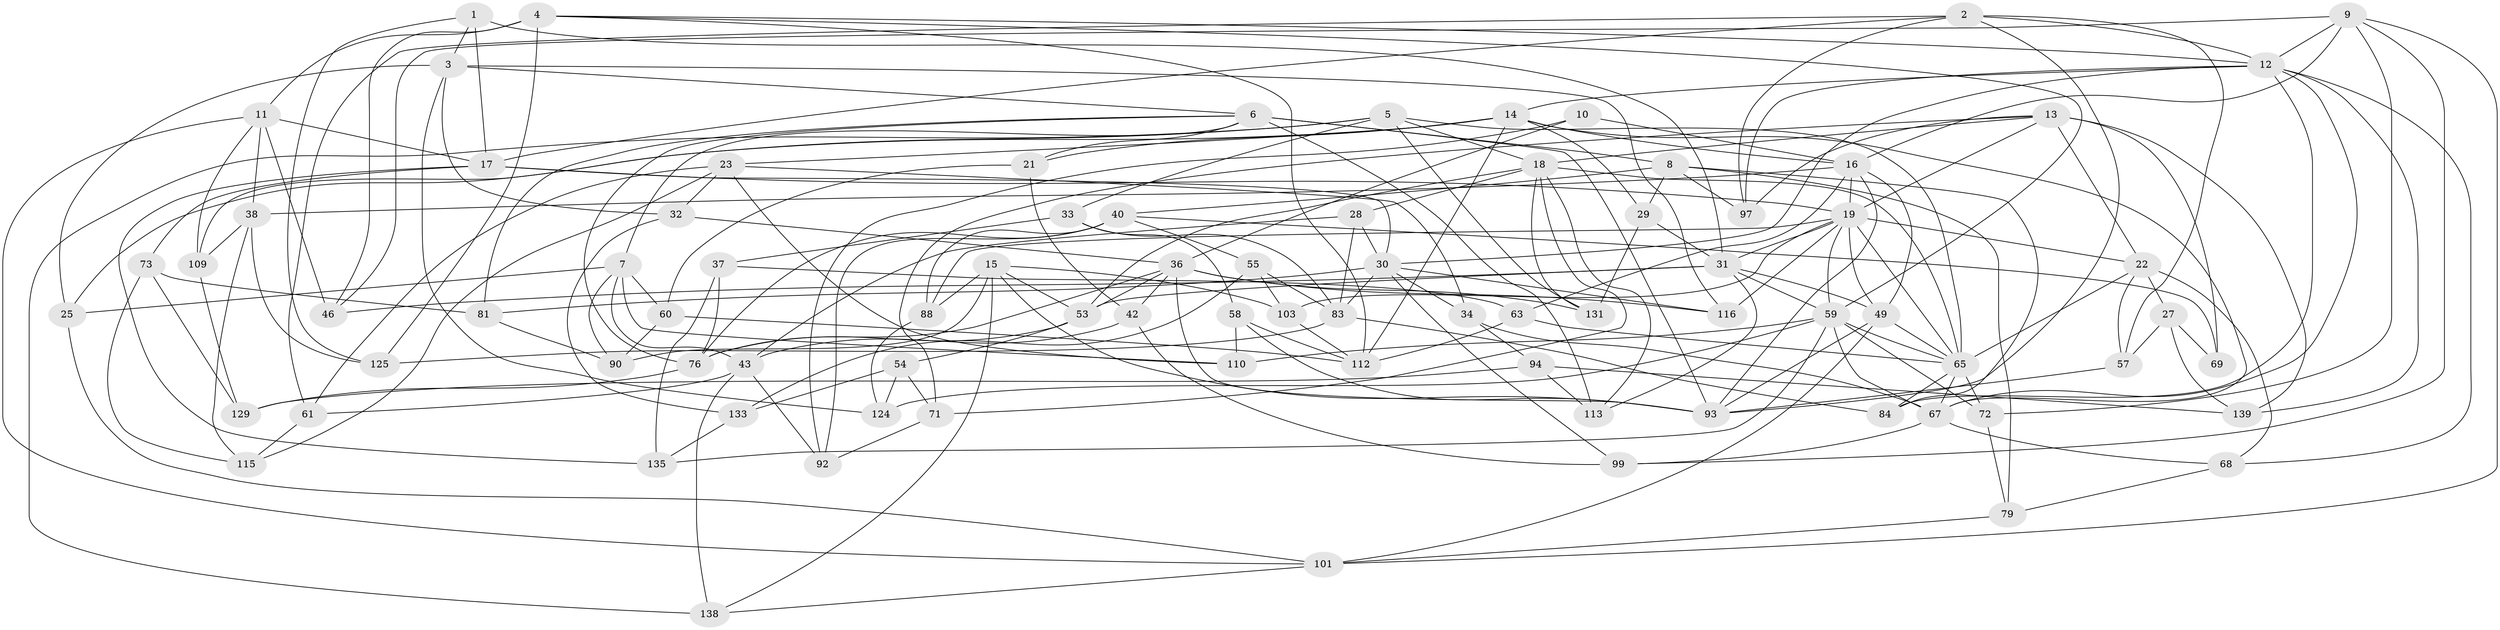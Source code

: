 // original degree distribution, {4: 1.0}
// Generated by graph-tools (version 1.1) at 2025/20/03/04/25 18:20:55]
// undirected, 83 vertices, 217 edges
graph export_dot {
graph [start="1"]
  node [color=gray90,style=filled];
  1;
  2 [super="+95"];
  3 [super="+102"];
  4 [super="+121"];
  5 [super="+98"];
  6 [super="+78"];
  7 [super="+35"];
  8 [super="+70"];
  9 [super="+20"];
  10;
  11 [super="+52"];
  12 [super="+24+39+96"];
  13 [super="+66"];
  14 [super="+45+74"];
  15 [super="+56"];
  16 [super="+75+50+126"];
  17 [super="+47"];
  18 [super="+105+114"];
  19 [super="+51+106+128+26"];
  21;
  22 [super="+134"];
  23 [super="+107"];
  25;
  27;
  28;
  29;
  30 [super="+41"];
  31 [super="+48+111"];
  32;
  33;
  34;
  36 [super="+64+104"];
  37;
  38 [super="+44"];
  40 [super="+62"];
  42;
  43 [super="+120"];
  46;
  49 [super="+100"];
  53 [super="+89"];
  54;
  55;
  57;
  58;
  59 [super="+85+108"];
  60;
  61;
  63;
  65 [super="+136+123+127"];
  67 [super="+132+91"];
  68;
  69;
  71;
  72;
  73;
  76 [super="+80"];
  79;
  81;
  83 [super="+118"];
  84;
  88;
  90;
  92;
  93 [super="+119+117"];
  94;
  97;
  99;
  101 [super="+137"];
  103;
  109;
  110;
  112 [super="+122"];
  113;
  115;
  116;
  124;
  125;
  129;
  131;
  133;
  135;
  138;
  139;
  1 -- 125;
  1 -- 31;
  1 -- 17;
  1 -- 3;
  2 -- 57;
  2 -- 17;
  2 -- 61;
  2 -- 97;
  2 -- 12;
  2 -- 93;
  3 -- 124;
  3 -- 32;
  3 -- 6;
  3 -- 116;
  3 -- 25;
  4 -- 112;
  4 -- 59;
  4 -- 11;
  4 -- 125;
  4 -- 46;
  4 -- 12;
  5 -- 131;
  5 -- 33;
  5 -- 109;
  5 -- 65;
  5 -- 138;
  5 -- 18;
  6 -- 113;
  6 -- 7;
  6 -- 81;
  6 -- 21;
  6 -- 8;
  6 -- 76;
  6 -- 93;
  7 -- 90;
  7 -- 110;
  7 -- 25;
  7 -- 43;
  7 -- 60;
  8 -- 79;
  8 -- 84;
  8 -- 29;
  8 -- 97;
  8 -- 40;
  9 -- 99;
  9 -- 16;
  9 -- 101;
  9 -- 72;
  9 -- 46;
  9 -- 12;
  10 -- 92;
  10 -- 16 [weight=2];
  10 -- 36;
  11 -- 46;
  11 -- 17;
  11 -- 38;
  11 -- 101;
  11 -- 109;
  12 -- 97;
  12 -- 67;
  12 -- 139;
  12 -- 30;
  12 -- 14;
  12 -- 68;
  12 -- 84;
  13 -- 97;
  13 -- 139;
  13 -- 69 [weight=2];
  13 -- 18;
  13 -- 19;
  13 -- 22;
  13 -- 71;
  14 -- 25;
  14 -- 29;
  14 -- 23;
  14 -- 16;
  14 -- 67;
  14 -- 112;
  14 -- 21;
  15 -- 53;
  15 -- 138;
  15 -- 90;
  15 -- 88;
  15 -- 103;
  15 -- 93;
  16 -- 38 [weight=2];
  16 -- 19;
  16 -- 49;
  16 -- 63;
  16 -- 93;
  17 -- 30;
  17 -- 19 [weight=2];
  17 -- 135;
  17 -- 73;
  18 -- 131;
  18 -- 65;
  18 -- 28;
  18 -- 113;
  18 -- 53;
  18 -- 71;
  19 -- 22;
  19 -- 103;
  19 -- 49;
  19 -- 31;
  19 -- 59;
  19 -- 65;
  19 -- 88;
  19 -- 116;
  21 -- 42;
  21 -- 60;
  22 -- 68;
  22 -- 57;
  22 -- 65;
  22 -- 27;
  23 -- 110;
  23 -- 115;
  23 -- 32;
  23 -- 34;
  23 -- 61;
  25 -- 101;
  27 -- 57;
  27 -- 69;
  27 -- 139;
  28 -- 43;
  28 -- 83;
  28 -- 30;
  29 -- 131;
  29 -- 31;
  30 -- 81;
  30 -- 99;
  30 -- 34;
  30 -- 83;
  30 -- 116;
  31 -- 46;
  31 -- 53;
  31 -- 49;
  31 -- 113;
  31 -- 59;
  32 -- 36;
  32 -- 133;
  33 -- 83;
  33 -- 37;
  33 -- 58;
  34 -- 94;
  34 -- 67;
  36 -- 116;
  36 -- 131;
  36 -- 76;
  36 -- 42;
  36 -- 53;
  36 -- 93;
  37 -- 63;
  37 -- 135;
  37 -- 76;
  38 -- 125;
  38 -- 115;
  38 -- 109;
  40 -- 55;
  40 -- 88;
  40 -- 92;
  40 -- 76;
  40 -- 69;
  42 -- 99;
  42 -- 43;
  43 -- 92;
  43 -- 61;
  43 -- 138;
  49 -- 101;
  49 -- 93;
  49 -- 65;
  53 -- 54;
  53 -- 76;
  54 -- 124;
  54 -- 133;
  54 -- 71;
  55 -- 103;
  55 -- 133;
  55 -- 83;
  57 -- 93;
  58 -- 110;
  58 -- 112;
  58 -- 93;
  59 -- 67 [weight=2];
  59 -- 135;
  59 -- 72;
  59 -- 110;
  59 -- 124;
  59 -- 65;
  60 -- 90;
  60 -- 112;
  61 -- 115;
  63 -- 65;
  63 -- 112;
  65 -- 72;
  65 -- 67;
  65 -- 84;
  67 -- 99;
  67 -- 68;
  68 -- 79;
  71 -- 92;
  72 -- 79;
  73 -- 129;
  73 -- 115;
  73 -- 81;
  76 -- 129;
  79 -- 101;
  81 -- 90;
  83 -- 84;
  83 -- 125;
  88 -- 124;
  94 -- 139;
  94 -- 129;
  94 -- 113;
  101 -- 138;
  103 -- 112;
  109 -- 129;
  133 -- 135;
}
